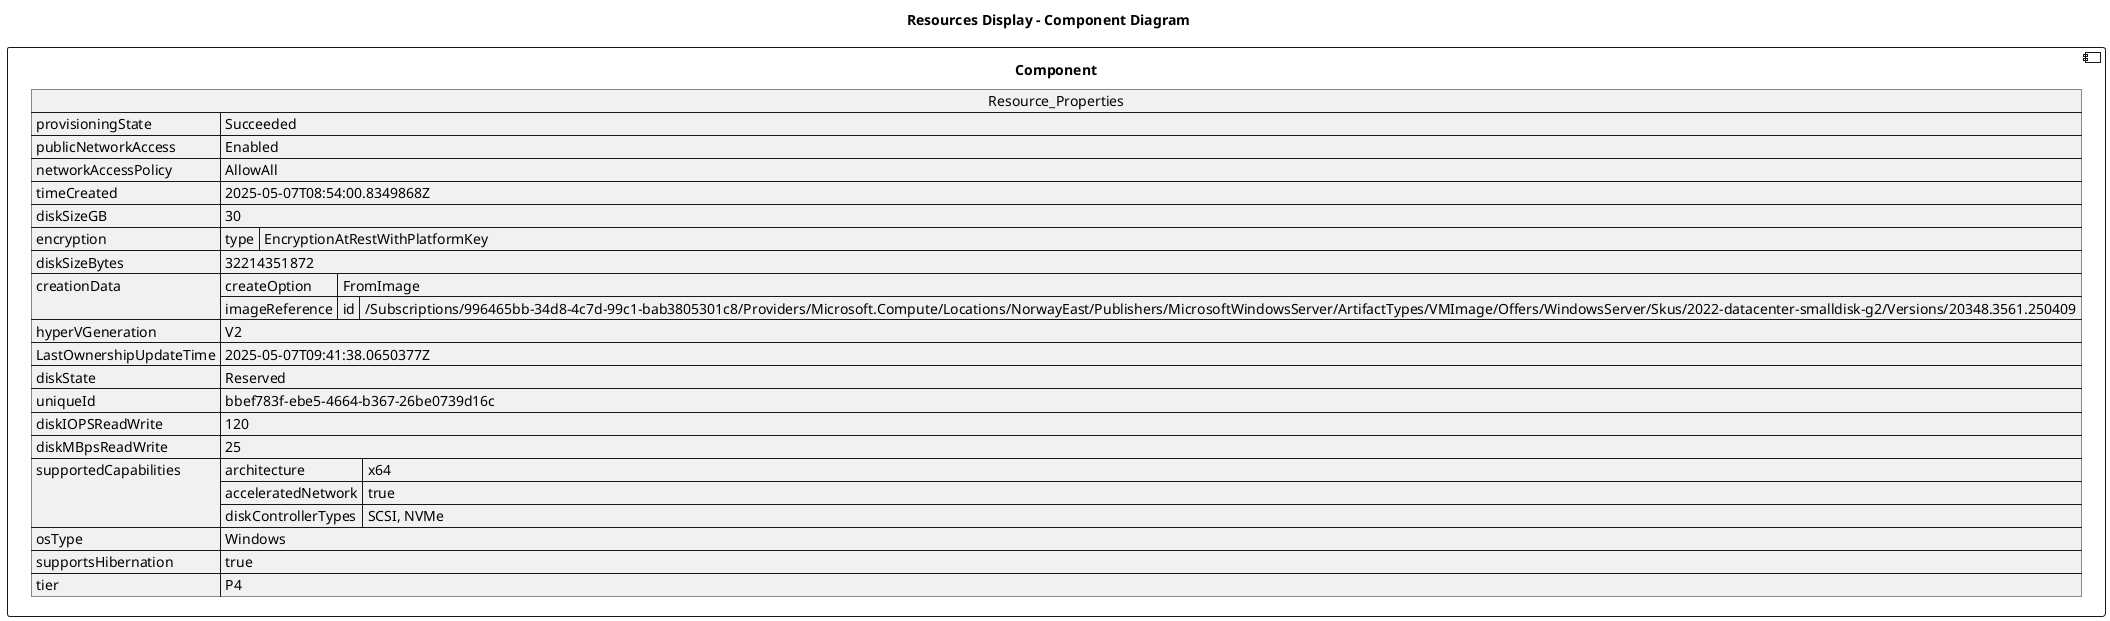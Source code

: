 @startuml

title Resources Display - Component Diagram

component Component {

json  Resource_Properties {
  "provisioningState": "Succeeded",
  "publicNetworkAccess": "Enabled",
  "networkAccessPolicy": "AllowAll",
  "timeCreated": "2025-05-07T08:54:00.8349868Z",
  "diskSizeGB": 30,
  "encryption": {
    "type": "EncryptionAtRestWithPlatformKey"
  },
  "diskSizeBytes": 32214351872,
  "creationData": {
    "createOption": "FromImage",
    "imageReference": {
      "id": "/Subscriptions/996465bb-34d8-4c7d-99c1-bab3805301c8/Providers/Microsoft.Compute/Locations/NorwayEast/Publishers/MicrosoftWindowsServer/ArtifactTypes/VMImage/Offers/WindowsServer/Skus/2022-datacenter-smalldisk-g2/Versions/20348.3561.250409"
    }
  },
  "hyperVGeneration": "V2",
  "LastOwnershipUpdateTime": "2025-05-07T09:41:38.0650377Z",
  "diskState": "Reserved",
  "uniqueId": "bbef783f-ebe5-4664-b367-26be0739d16c",
  "diskIOPSReadWrite": 120,
  "diskMBpsReadWrite": 25,
  "supportedCapabilities": {
    "architecture": "x64",
    "acceleratedNetwork": true,
    "diskControllerTypes": "SCSI, NVMe"
  },
  "osType": "Windows",
  "supportsHibernation": true,
  "tier": "P4"
}
}
@enduml
